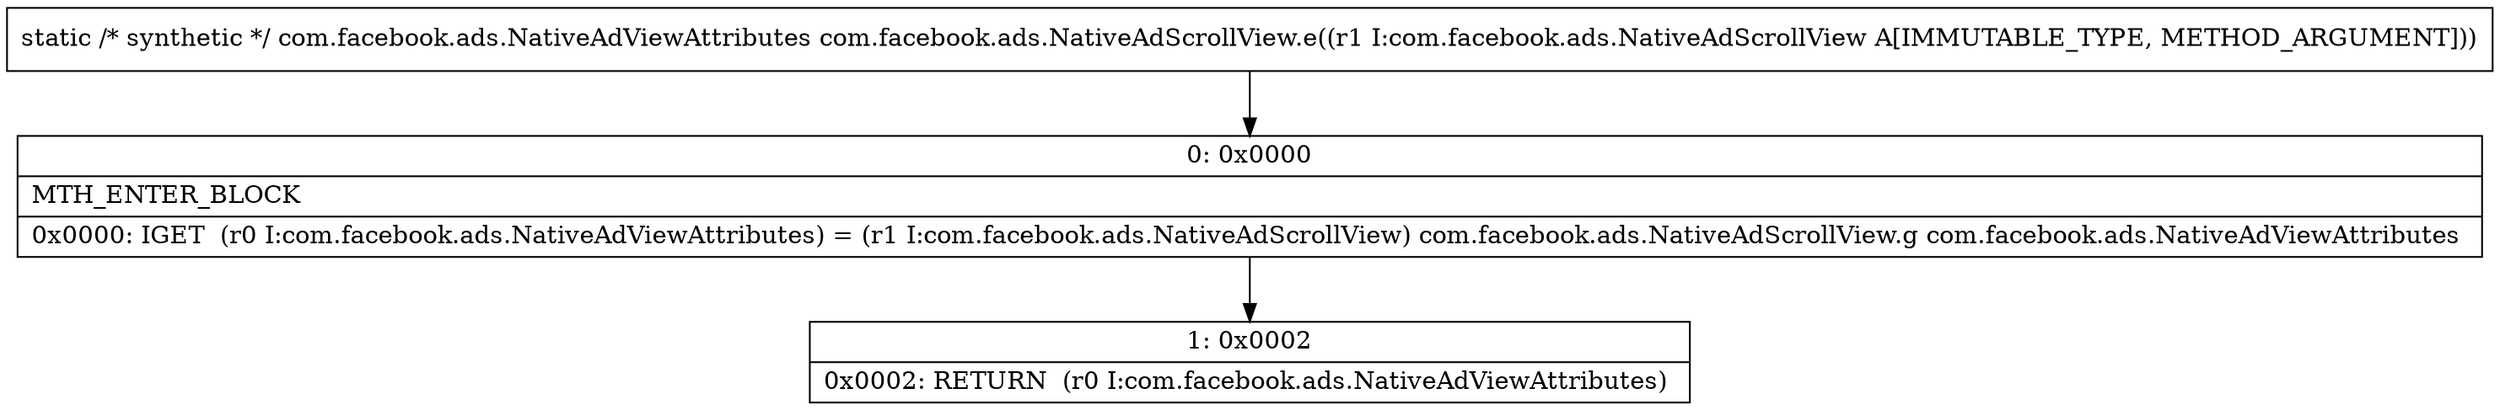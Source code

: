 digraph "CFG forcom.facebook.ads.NativeAdScrollView.e(Lcom\/facebook\/ads\/NativeAdScrollView;)Lcom\/facebook\/ads\/NativeAdViewAttributes;" {
Node_0 [shape=record,label="{0\:\ 0x0000|MTH_ENTER_BLOCK\l|0x0000: IGET  (r0 I:com.facebook.ads.NativeAdViewAttributes) = (r1 I:com.facebook.ads.NativeAdScrollView) com.facebook.ads.NativeAdScrollView.g com.facebook.ads.NativeAdViewAttributes \l}"];
Node_1 [shape=record,label="{1\:\ 0x0002|0x0002: RETURN  (r0 I:com.facebook.ads.NativeAdViewAttributes) \l}"];
MethodNode[shape=record,label="{static \/* synthetic *\/ com.facebook.ads.NativeAdViewAttributes com.facebook.ads.NativeAdScrollView.e((r1 I:com.facebook.ads.NativeAdScrollView A[IMMUTABLE_TYPE, METHOD_ARGUMENT])) }"];
MethodNode -> Node_0;
Node_0 -> Node_1;
}

